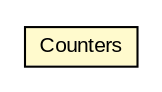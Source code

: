 #!/usr/local/bin/dot
#
# Class diagram 
# Generated by UMLGraph version R5_6-24-gf6e263 (http://www.umlgraph.org/)
#

digraph G {
	edge [fontname="arial",fontsize=10,labelfontname="arial",labelfontsize=10];
	node [fontname="arial",fontsize=10,shape=plaintext];
	nodesep=0.25;
	ranksep=0.5;
	// org.osmdroid.tileprovider.util.Counters
	c39201 [label=<<table title="org.osmdroid.tileprovider.util.Counters" border="0" cellborder="1" cellspacing="0" cellpadding="2" port="p" bgcolor="lemonChiffon" href="./Counters.html">
		<tr><td><table border="0" cellspacing="0" cellpadding="1">
<tr><td align="center" balign="center"> Counters </td></tr>
		</table></td></tr>
		</table>>, URL="./Counters.html", fontname="arial", fontcolor="black", fontsize=10.0];
}

